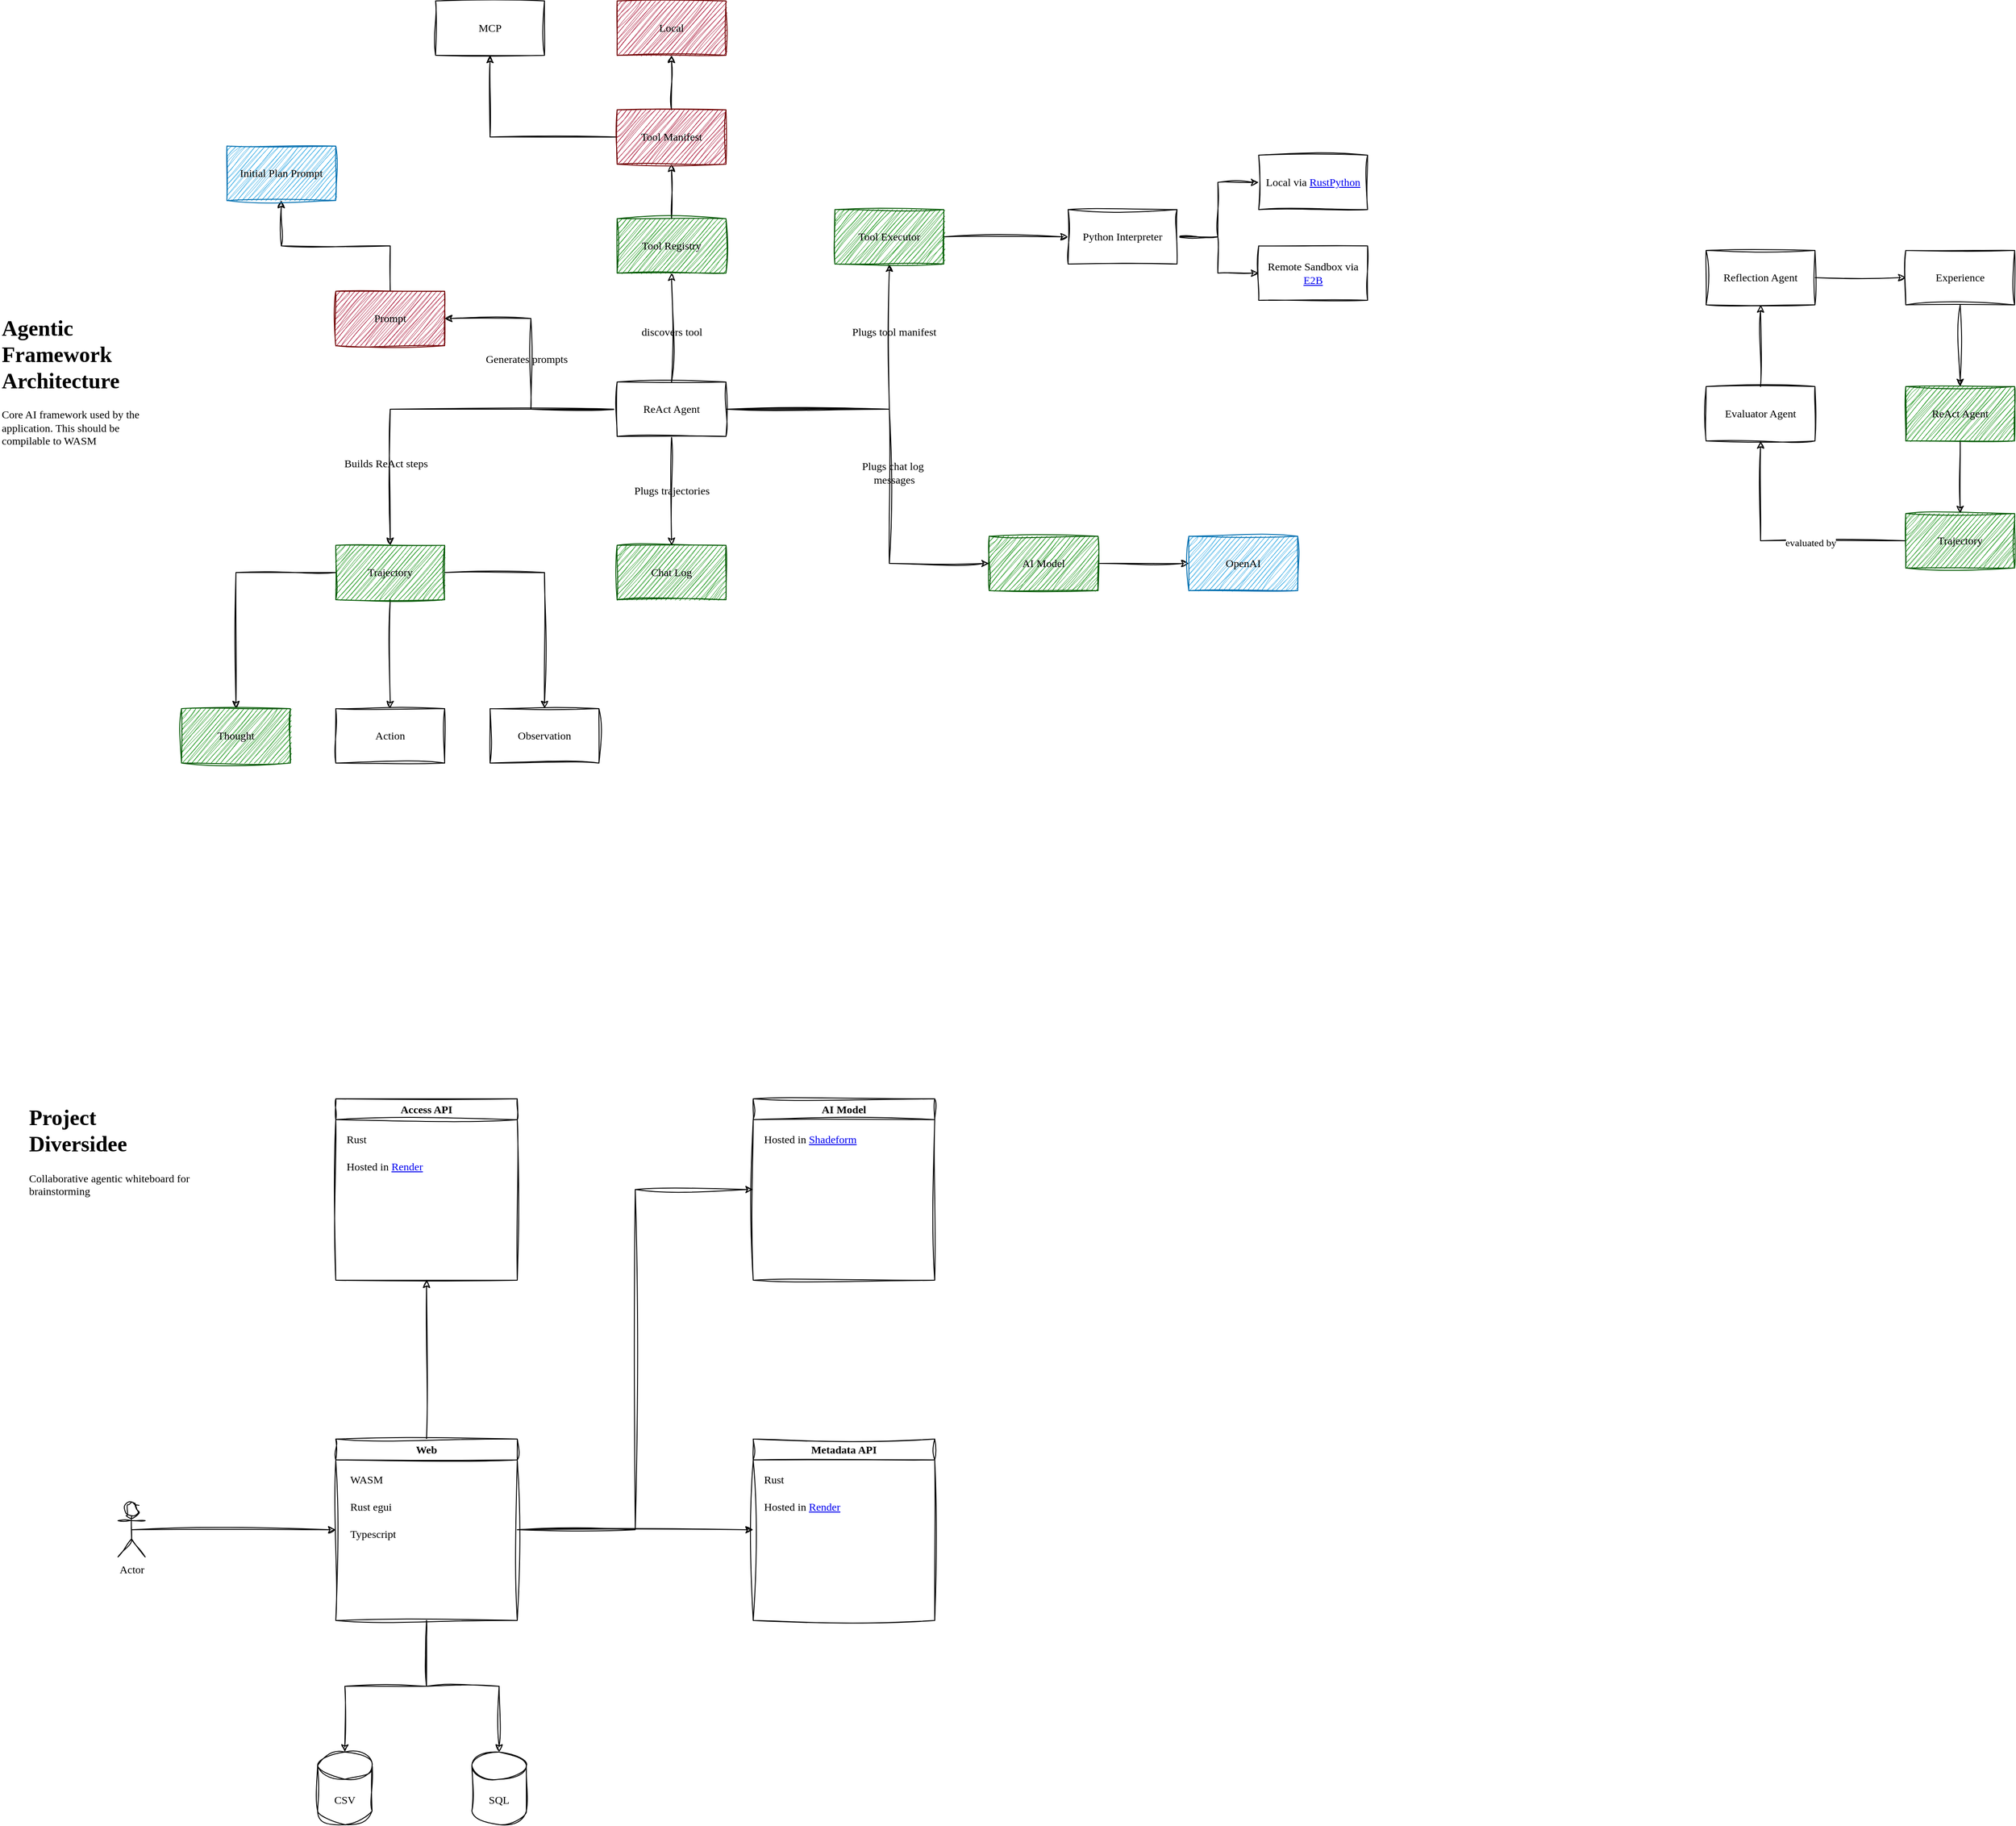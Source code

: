 <mxfile version="26.2.13">
  <diagram name="Page-1" id="1zRJLSlK9O9VwF11buNt">
    <mxGraphModel dx="2852" dy="4602" grid="1" gridSize="10" guides="1" tooltips="1" connect="1" arrows="1" fold="1" page="1" pageScale="1" pageWidth="827" pageHeight="1169" background="light-dark(#FFFFFF,#000013)" math="0" shadow="0">
      <root>
        <mxCell id="0" />
        <mxCell id="1" parent="0" />
        <mxCell id="L32WXC0NY1erCqeWQL-x-5" value="&lt;h1 style=&quot;margin-top: 0px;&quot;&gt;Project Diversidee&lt;/h1&gt;&lt;div&gt;Collaborative agentic whiteboard for brainstorming&lt;/div&gt;" style="text;html=1;whiteSpace=wrap;overflow=hidden;rounded=0;sketch=1;curveFitting=1;jiggle=2;fontFamily=Architects Daughter;" parent="1" vertex="1">
          <mxGeometry x="-650" y="-1230" width="180" height="160" as="geometry" />
        </mxCell>
        <mxCell id="4n4uy_Xmut1KvOGuec40-1" style="edgeStyle=orthogonalEdgeStyle;rounded=0;orthogonalLoop=1;jettySize=auto;html=1;exitX=0.5;exitY=0.5;exitDx=0;exitDy=0;exitPerimeter=0;entryX=0;entryY=0.5;entryDx=0;entryDy=0;sketch=1;curveFitting=1;jiggle=2;fontFamily=Architects Daughter;" parent="1" source="4n4uy_Xmut1KvOGuec40-2" target="4n4uy_Xmut1KvOGuec40-3" edge="1">
          <mxGeometry relative="1" as="geometry" />
        </mxCell>
        <mxCell id="4n4uy_Xmut1KvOGuec40-2" value="Actor" style="shape=umlActor;verticalLabelPosition=bottom;verticalAlign=top;html=1;outlineConnect=0;sketch=1;curveFitting=1;jiggle=2;fontFamily=Architects Daughter;" parent="1" vertex="1">
          <mxGeometry x="-550" y="-785" width="30" height="60" as="geometry" />
        </mxCell>
        <mxCell id="4n4uy_Xmut1KvOGuec40-11" style="edgeStyle=orthogonalEdgeStyle;rounded=0;orthogonalLoop=1;jettySize=auto;html=1;entryX=0;entryY=0.5;entryDx=0;entryDy=0;sketch=1;curveFitting=1;jiggle=2;fontFamily=Architects Daughter;" parent="1" source="4n4uy_Xmut1KvOGuec40-3" target="4n4uy_Xmut1KvOGuec40-7" edge="1">
          <mxGeometry relative="1" as="geometry" />
        </mxCell>
        <mxCell id="4n4uy_Xmut1KvOGuec40-15" style="edgeStyle=orthogonalEdgeStyle;rounded=0;orthogonalLoop=1;jettySize=auto;html=1;entryX=0;entryY=0.5;entryDx=0;entryDy=0;sketch=1;curveFitting=1;jiggle=2;fontFamily=Architects Daughter;" parent="1" source="4n4uy_Xmut1KvOGuec40-3" target="4n4uy_Xmut1KvOGuec40-12" edge="1">
          <mxGeometry relative="1" as="geometry" />
        </mxCell>
        <mxCell id="4n4uy_Xmut1KvOGuec40-19" style="edgeStyle=orthogonalEdgeStyle;rounded=0;orthogonalLoop=1;jettySize=auto;html=1;entryX=0.5;entryY=1;entryDx=0;entryDy=0;sketch=1;curveFitting=1;jiggle=2;fontFamily=Architects Daughter;" parent="1" source="4n4uy_Xmut1KvOGuec40-3" target="4n4uy_Xmut1KvOGuec40-16" edge="1">
          <mxGeometry relative="1" as="geometry" />
        </mxCell>
        <mxCell id="4n4uy_Xmut1KvOGuec40-27" style="edgeStyle=orthogonalEdgeStyle;rounded=0;orthogonalLoop=1;jettySize=auto;html=1;sketch=1;curveFitting=1;jiggle=2;fontFamily=Architects Daughter;" parent="1" source="4n4uy_Xmut1KvOGuec40-3" target="4n4uy_Xmut1KvOGuec40-24" edge="1">
          <mxGeometry relative="1" as="geometry" />
        </mxCell>
        <mxCell id="4n4uy_Xmut1KvOGuec40-3" value="Web" style="swimlane;whiteSpace=wrap;html=1;startSize=23;sketch=1;curveFitting=1;jiggle=2;fontFamily=Architects Daughter;" parent="1" vertex="1">
          <mxGeometry x="-310" y="-855" width="200" height="200" as="geometry" />
        </mxCell>
        <mxCell id="4n4uy_Xmut1KvOGuec40-4" value="WASM" style="text;strokeColor=none;fillColor=none;align=left;verticalAlign=middle;spacingLeft=4;spacingRight=4;overflow=hidden;points=[[0,0.5],[1,0.5]];portConstraint=eastwest;rotatable=0;whiteSpace=wrap;html=1;sketch=1;curveFitting=1;jiggle=2;fontFamily=Architects Daughter;" parent="4n4uy_Xmut1KvOGuec40-3" vertex="1">
          <mxGeometry x="10" y="30" width="80" height="30" as="geometry" />
        </mxCell>
        <mxCell id="4n4uy_Xmut1KvOGuec40-5" value="Rust egui" style="text;strokeColor=none;fillColor=none;align=left;verticalAlign=middle;spacingLeft=4;spacingRight=4;overflow=hidden;points=[[0,0.5],[1,0.5]];portConstraint=eastwest;rotatable=0;whiteSpace=wrap;html=1;sketch=1;curveFitting=1;jiggle=2;fontFamily=Architects Daughter;" parent="4n4uy_Xmut1KvOGuec40-3" vertex="1">
          <mxGeometry x="10" y="60" width="80" height="30" as="geometry" />
        </mxCell>
        <mxCell id="4n4uy_Xmut1KvOGuec40-6" value="Typescript" style="text;strokeColor=none;fillColor=none;align=left;verticalAlign=middle;spacingLeft=4;spacingRight=4;overflow=hidden;points=[[0,0.5],[1,0.5]];portConstraint=eastwest;rotatable=0;whiteSpace=wrap;html=1;sketch=1;curveFitting=1;jiggle=2;fontFamily=Architects Daughter;" parent="4n4uy_Xmut1KvOGuec40-3" vertex="1">
          <mxGeometry x="10" y="90" width="80" height="30" as="geometry" />
        </mxCell>
        <mxCell id="4n4uy_Xmut1KvOGuec40-7" value="Metadata API" style="swimlane;whiteSpace=wrap;html=1;sketch=1;curveFitting=1;jiggle=2;fontFamily=Architects Daughter;" parent="1" vertex="1">
          <mxGeometry x="150" y="-855" width="200" height="200" as="geometry" />
        </mxCell>
        <mxCell id="4n4uy_Xmut1KvOGuec40-8" value="Rust" style="text;html=1;align=left;verticalAlign=middle;whiteSpace=wrap;rounded=0;sketch=1;curveFitting=1;jiggle=2;fontFamily=Architects Daughter;" parent="4n4uy_Xmut1KvOGuec40-7" vertex="1">
          <mxGeometry x="10" y="30" width="60" height="30" as="geometry" />
        </mxCell>
        <mxCell id="4n4uy_Xmut1KvOGuec40-9" value="Hosted in &lt;a href=&quot;https://render.com/&quot;&gt;Render&lt;/a&gt;" style="text;html=1;align=left;verticalAlign=middle;whiteSpace=wrap;rounded=0;sketch=1;curveFitting=1;jiggle=2;fontFamily=Architects Daughter;" parent="4n4uy_Xmut1KvOGuec40-7" vertex="1">
          <mxGeometry x="10" y="60" width="130" height="30" as="geometry" />
        </mxCell>
        <mxCell id="4n4uy_Xmut1KvOGuec40-12" value="AI Model" style="swimlane;whiteSpace=wrap;html=1;sketch=1;curveFitting=1;jiggle=2;fontFamily=Architects Daughter;" parent="1" vertex="1">
          <mxGeometry x="150" y="-1230" width="200" height="200" as="geometry" />
        </mxCell>
        <mxCell id="4n4uy_Xmut1KvOGuec40-14" value="Hosted in &lt;a href=&quot;https://docs.shadeform.ai/getting-started/introduction&quot;&gt;Shadeform&lt;/a&gt;" style="text;html=1;align=left;verticalAlign=middle;whiteSpace=wrap;rounded=0;sketch=1;curveFitting=1;jiggle=2;fontFamily=Architects Daughter;" parent="4n4uy_Xmut1KvOGuec40-12" vertex="1">
          <mxGeometry x="10" y="30" width="130" height="30" as="geometry" />
        </mxCell>
        <mxCell id="4n4uy_Xmut1KvOGuec40-16" value="Access API" style="swimlane;whiteSpace=wrap;html=1;sketch=1;curveFitting=1;jiggle=2;fontFamily=Architects Daughter;" parent="1" vertex="1">
          <mxGeometry x="-310" y="-1230" width="200" height="200" as="geometry" />
        </mxCell>
        <mxCell id="4n4uy_Xmut1KvOGuec40-17" value="Rust" style="text;html=1;align=left;verticalAlign=middle;whiteSpace=wrap;rounded=0;sketch=1;curveFitting=1;jiggle=2;fontFamily=Architects Daughter;" parent="4n4uy_Xmut1KvOGuec40-16" vertex="1">
          <mxGeometry x="10" y="30" width="60" height="30" as="geometry" />
        </mxCell>
        <mxCell id="4n4uy_Xmut1KvOGuec40-18" value="Hosted in &lt;a href=&quot;https://render.com/&quot;&gt;Render&lt;/a&gt;" style="text;html=1;align=left;verticalAlign=middle;whiteSpace=wrap;rounded=0;sketch=1;curveFitting=1;jiggle=2;fontFamily=Architects Daughter;" parent="4n4uy_Xmut1KvOGuec40-16" vertex="1">
          <mxGeometry x="10" y="60" width="130" height="30" as="geometry" />
        </mxCell>
        <mxCell id="4n4uy_Xmut1KvOGuec40-23" value="CSV" style="shape=cylinder3;whiteSpace=wrap;html=1;boundedLbl=1;backgroundOutline=1;size=15;sketch=1;curveFitting=1;jiggle=2;fontFamily=Architects Daughter;" parent="1" vertex="1">
          <mxGeometry x="-330" y="-510" width="60" height="80" as="geometry" />
        </mxCell>
        <mxCell id="4n4uy_Xmut1KvOGuec40-24" value="SQL" style="shape=cylinder3;whiteSpace=wrap;html=1;boundedLbl=1;backgroundOutline=1;size=15;sketch=1;curveFitting=1;jiggle=2;fontFamily=Architects Daughter;" parent="1" vertex="1">
          <mxGeometry x="-160" y="-510" width="60" height="80" as="geometry" />
        </mxCell>
        <mxCell id="4n4uy_Xmut1KvOGuec40-26" style="edgeStyle=orthogonalEdgeStyle;rounded=0;orthogonalLoop=1;jettySize=auto;html=1;entryX=0.5;entryY=0;entryDx=0;entryDy=0;entryPerimeter=0;sketch=1;curveFitting=1;jiggle=2;fontFamily=Architects Daughter;" parent="1" source="4n4uy_Xmut1KvOGuec40-3" target="4n4uy_Xmut1KvOGuec40-23" edge="1">
          <mxGeometry relative="1" as="geometry" />
        </mxCell>
        <mxCell id="rlKG2ESJXUNig4wM9NV4-2" value="&lt;h1 style=&quot;margin-top: 0px;&quot;&gt;Agentic Framework Architecture&lt;/h1&gt;&lt;p&gt;Core AI framework used by the application. This should be compilable to WASM&lt;/p&gt;" style="text;html=1;whiteSpace=wrap;overflow=hidden;rounded=0;sketch=1;curveFitting=1;jiggle=2;fontColor=light-dark(#000000,#FFFFFF);fontFamily=Architects Daughter;" parent="1" vertex="1">
          <mxGeometry x="-680" y="-2100" width="180" height="160" as="geometry" />
        </mxCell>
        <mxCell id="rlKG2ESJXUNig4wM9NV4-23" style="edgeStyle=orthogonalEdgeStyle;rounded=0;orthogonalLoop=1;jettySize=auto;html=1;entryX=0.5;entryY=1;entryDx=0;entryDy=0;sketch=1;curveFitting=1;jiggle=2;fontColor=light-dark(#000000,#FFFFFF);fontFamily=Architects Daughter;" parent="1" source="rlKG2ESJXUNig4wM9NV4-3" target="rlKG2ESJXUNig4wM9NV4-22" edge="1">
          <mxGeometry relative="1" as="geometry" />
        </mxCell>
        <mxCell id="rlKG2ESJXUNig4wM9NV4-3" value="Prompt" style="rounded=0;whiteSpace=wrap;html=1;fillColor=#a20025;fontColor=light-dark(#000000,#FFFFFF);strokeColor=#6F0000;sketch=1;curveFitting=1;jiggle=2;fontFamily=Architects Daughter;" parent="1" vertex="1">
          <mxGeometry x="-310" y="-2120" width="120" height="60" as="geometry" />
        </mxCell>
        <mxCell id="rlKG2ESJXUNig4wM9NV4-16" style="edgeStyle=orthogonalEdgeStyle;rounded=0;orthogonalLoop=1;jettySize=auto;html=1;entryX=0.5;entryY=0;entryDx=0;entryDy=0;sketch=1;curveFitting=1;jiggle=2;fontColor=light-dark(#000000,#FFFFFF);fontFamily=Architects Daughter;" parent="1" source="rlKG2ESJXUNig4wM9NV4-4" target="rlKG2ESJXUNig4wM9NV4-5" edge="1">
          <mxGeometry relative="1" as="geometry" />
        </mxCell>
        <mxCell id="rlKG2ESJXUNig4wM9NV4-17" style="edgeStyle=orthogonalEdgeStyle;rounded=0;orthogonalLoop=1;jettySize=auto;html=1;entryX=0.5;entryY=0;entryDx=0;entryDy=0;sketch=1;curveFitting=1;jiggle=2;fontColor=light-dark(#000000,#FFFFFF);fontFamily=Architects Daughter;" parent="1" source="rlKG2ESJXUNig4wM9NV4-4" target="rlKG2ESJXUNig4wM9NV4-6" edge="1">
          <mxGeometry relative="1" as="geometry" />
        </mxCell>
        <mxCell id="rlKG2ESJXUNig4wM9NV4-18" style="edgeStyle=orthogonalEdgeStyle;rounded=0;orthogonalLoop=1;jettySize=auto;html=1;sketch=1;curveFitting=1;jiggle=2;fontColor=light-dark(#000000,#FFFFFF);fontFamily=Architects Daughter;" parent="1" source="rlKG2ESJXUNig4wM9NV4-4" target="rlKG2ESJXUNig4wM9NV4-7" edge="1">
          <mxGeometry relative="1" as="geometry" />
        </mxCell>
        <mxCell id="rlKG2ESJXUNig4wM9NV4-4" value="Trajectory" style="rounded=0;whiteSpace=wrap;html=1;fillColor=#008a00;fontColor=light-dark(#000000,#FFFFFF);strokeColor=#005700;sketch=1;curveFitting=1;jiggle=2;fontFamily=Architects Daughter;" parent="1" vertex="1">
          <mxGeometry x="-310" y="-1840" width="120" height="60" as="geometry" />
        </mxCell>
        <mxCell id="rlKG2ESJXUNig4wM9NV4-5" value="Thought" style="rounded=0;whiteSpace=wrap;html=1;fillColor=#008a00;fontColor=light-dark(#000000,#FFFFFF);strokeColor=#005700;sketch=1;curveFitting=1;jiggle=2;fontFamily=Architects Daughter;" parent="1" vertex="1">
          <mxGeometry x="-480" y="-1660" width="120" height="60" as="geometry" />
        </mxCell>
        <mxCell id="rlKG2ESJXUNig4wM9NV4-6" value="Action" style="rounded=0;whiteSpace=wrap;html=1;sketch=1;curveFitting=1;jiggle=2;fontColor=light-dark(#000000,#FFFFFF);fontFamily=Architects Daughter;" parent="1" vertex="1">
          <mxGeometry x="-310" y="-1660" width="120" height="60" as="geometry" />
        </mxCell>
        <mxCell id="rlKG2ESJXUNig4wM9NV4-7" value="Observation" style="rounded=0;whiteSpace=wrap;html=1;sketch=1;curveFitting=1;jiggle=2;fontColor=light-dark(#000000,#FFFFFF);fontFamily=Architects Daughter;" parent="1" vertex="1">
          <mxGeometry x="-140" y="-1660" width="120" height="60" as="geometry" />
        </mxCell>
        <mxCell id="rlKG2ESJXUNig4wM9NV4-8" value="Chat Log" style="rounded=0;whiteSpace=wrap;html=1;fillColor=#008a00;fontColor=light-dark(#000000,#FFFFFF);strokeColor=#005700;sketch=1;curveFitting=1;jiggle=2;fontFamily=Architects Daughter;" parent="1" vertex="1">
          <mxGeometry y="-1840" width="120" height="60" as="geometry" />
        </mxCell>
        <mxCell id="SeM-uGPh1sGq0agmJ66C-21" style="edgeStyle=orthogonalEdgeStyle;rounded=0;orthogonalLoop=1;jettySize=auto;html=1;entryX=0;entryY=0.5;entryDx=0;entryDy=0;sketch=1;curveFitting=1;jiggle=2;fontColor=light-dark(#000000,#FFFFFF);fontFamily=Architects Daughter;" edge="1" parent="1" source="rlKG2ESJXUNig4wM9NV4-9" target="SeM-uGPh1sGq0agmJ66C-20">
          <mxGeometry relative="1" as="geometry" />
        </mxCell>
        <mxCell id="rlKG2ESJXUNig4wM9NV4-9" value="AI Model" style="rounded=0;whiteSpace=wrap;html=1;fillColor=#008a00;strokeColor=#005700;fontColor=light-dark(#000000,#FFFFFF);sketch=1;curveFitting=1;jiggle=2;fontFamily=Architects Daughter;" parent="1" vertex="1">
          <mxGeometry x="410" y="-1850" width="120" height="60" as="geometry" />
        </mxCell>
        <mxCell id="rlKG2ESJXUNig4wM9NV4-11" style="edgeStyle=orthogonalEdgeStyle;rounded=0;orthogonalLoop=1;jettySize=auto;html=1;entryX=0;entryY=0.5;entryDx=0;entryDy=0;exitX=1;exitY=0.5;exitDx=0;exitDy=0;sketch=1;curveFitting=1;jiggle=2;fontColor=light-dark(#000000,#FFFFFF);fontFamily=Architects Daughter;" parent="1" source="rlKG2ESJXUNig4wM9NV4-10" target="rlKG2ESJXUNig4wM9NV4-9" edge="1">
          <mxGeometry relative="1" as="geometry">
            <mxPoint x="300" y="-1750" as="sourcePoint" />
            <Array as="points">
              <mxPoint x="300" y="-1990" />
              <mxPoint x="300" y="-1820" />
            </Array>
          </mxGeometry>
        </mxCell>
        <mxCell id="rlKG2ESJXUNig4wM9NV4-12" style="edgeStyle=orthogonalEdgeStyle;rounded=0;orthogonalLoop=1;jettySize=auto;html=1;entryX=1;entryY=0.5;entryDx=0;entryDy=0;sketch=1;curveFitting=1;jiggle=2;fontColor=light-dark(#000000,#FFFFFF);fontFamily=Architects Daughter;" parent="1" source="rlKG2ESJXUNig4wM9NV4-10" target="rlKG2ESJXUNig4wM9NV4-3" edge="1">
          <mxGeometry relative="1" as="geometry" />
        </mxCell>
        <mxCell id="rlKG2ESJXUNig4wM9NV4-14" style="edgeStyle=orthogonalEdgeStyle;rounded=0;orthogonalLoop=1;jettySize=auto;html=1;entryX=0.5;entryY=0;entryDx=0;entryDy=0;sketch=1;curveFitting=1;jiggle=2;fontColor=light-dark(#000000,#FFFFFF);fontFamily=Architects Daughter;" parent="1" source="rlKG2ESJXUNig4wM9NV4-10" target="rlKG2ESJXUNig4wM9NV4-4" edge="1">
          <mxGeometry relative="1" as="geometry" />
        </mxCell>
        <mxCell id="rlKG2ESJXUNig4wM9NV4-19" style="edgeStyle=orthogonalEdgeStyle;rounded=0;orthogonalLoop=1;jettySize=auto;html=1;sketch=1;curveFitting=1;jiggle=2;fontColor=light-dark(#000000,#FFFFFF);fontFamily=Architects Daughter;" parent="1" source="rlKG2ESJXUNig4wM9NV4-10" target="rlKG2ESJXUNig4wM9NV4-8" edge="1">
          <mxGeometry relative="1" as="geometry" />
        </mxCell>
        <mxCell id="rlKG2ESJXUNig4wM9NV4-25" style="edgeStyle=orthogonalEdgeStyle;rounded=0;orthogonalLoop=1;jettySize=auto;html=1;entryX=0.5;entryY=1;entryDx=0;entryDy=0;sketch=1;curveFitting=1;jiggle=2;fontColor=light-dark(#000000,#FFFFFF);fontFamily=Architects Daughter;" parent="1" source="rlKG2ESJXUNig4wM9NV4-10" target="rlKG2ESJXUNig4wM9NV4-24" edge="1">
          <mxGeometry relative="1" as="geometry" />
        </mxCell>
        <mxCell id="rlKG2ESJXUNig4wM9NV4-33" style="edgeStyle=orthogonalEdgeStyle;rounded=0;orthogonalLoop=1;jettySize=auto;html=1;entryX=0;entryY=0.5;entryDx=0;entryDy=0;exitX=1;exitY=0.5;exitDx=0;exitDy=0;sketch=1;curveFitting=1;jiggle=2;fontColor=light-dark(#000000,#FFFFFF);fontFamily=Architects Daughter;" parent="1" source="SeM-uGPh1sGq0agmJ66C-22" target="rlKG2ESJXUNig4wM9NV4-32" edge="1">
          <mxGeometry relative="1" as="geometry">
            <mxPoint x="457" y="-2090" as="sourcePoint" />
          </mxGeometry>
        </mxCell>
        <mxCell id="SeM-uGPh1sGq0agmJ66C-23" style="edgeStyle=orthogonalEdgeStyle;rounded=0;orthogonalLoop=1;jettySize=auto;html=1;sketch=1;curveFitting=1;jiggle=2;fontColor=light-dark(#000000,#FFFFFF);fontFamily=Architects Daughter;" edge="1" parent="1" source="rlKG2ESJXUNig4wM9NV4-10" target="SeM-uGPh1sGq0agmJ66C-22">
          <mxGeometry relative="1" as="geometry" />
        </mxCell>
        <mxCell id="rlKG2ESJXUNig4wM9NV4-10" value="ReAct Agent" style="rounded=0;whiteSpace=wrap;html=1;sketch=1;curveFitting=1;jiggle=2;fontColor=light-dark(#000000,#FFFFFF);fontFamily=Architects Daughter;" parent="1" vertex="1">
          <mxGeometry y="-2020" width="120" height="60" as="geometry" />
        </mxCell>
        <mxCell id="rlKG2ESJXUNig4wM9NV4-22" value="Initial Plan Prompt" style="rounded=0;whiteSpace=wrap;html=1;fillColor=#1ba1e2;fontColor=light-dark(#000000,#FFFFFF);strokeColor=#006EAF;sketch=1;curveFitting=1;jiggle=2;fontFamily=Architects Daughter;" parent="1" vertex="1">
          <mxGeometry x="-430" y="-2280" width="120" height="60" as="geometry" />
        </mxCell>
        <mxCell id="rlKG2ESJXUNig4wM9NV4-31" style="edgeStyle=orthogonalEdgeStyle;rounded=0;orthogonalLoop=1;jettySize=auto;html=1;entryX=0.5;entryY=1;entryDx=0;entryDy=0;sketch=1;curveFitting=1;jiggle=2;fontColor=light-dark(#000000,#FFFFFF);fontFamily=Architects Daughter;" parent="1" source="rlKG2ESJXUNig4wM9NV4-24" target="rlKG2ESJXUNig4wM9NV4-27" edge="1">
          <mxGeometry relative="1" as="geometry" />
        </mxCell>
        <mxCell id="qQdtii2WWpq1Cb_gpNGZ-2" style="edgeStyle=orthogonalEdgeStyle;rounded=0;orthogonalLoop=1;jettySize=auto;html=1;entryX=0.5;entryY=1;entryDx=0;entryDy=0;exitX=0;exitY=0.5;exitDx=0;exitDy=0;sketch=1;curveFitting=1;jiggle=2;fontColor=light-dark(#000000,#FFFFFF);fontFamily=Architects Daughter;" parent="1" source="rlKG2ESJXUNig4wM9NV4-27" target="qQdtii2WWpq1Cb_gpNGZ-1" edge="1">
          <mxGeometry relative="1" as="geometry" />
        </mxCell>
        <mxCell id="rlKG2ESJXUNig4wM9NV4-24" value="Tool Registry" style="rounded=0;whiteSpace=wrap;html=1;fillColor=#008a00;fontColor=light-dark(#000000,#FFFFFF);strokeColor=#005700;sketch=1;curveFitting=1;jiggle=2;fontFamily=Architects Daughter;" parent="1" vertex="1">
          <mxGeometry y="-2200" width="120" height="60" as="geometry" />
        </mxCell>
        <mxCell id="qQdtii2WWpq1Cb_gpNGZ-4" style="edgeStyle=orthogonalEdgeStyle;rounded=0;orthogonalLoop=1;jettySize=auto;html=1;entryX=0.5;entryY=1;entryDx=0;entryDy=0;sketch=1;curveFitting=1;jiggle=2;fontColor=light-dark(#000000,#FFFFFF);fontFamily=Architects Daughter;" parent="1" source="rlKG2ESJXUNig4wM9NV4-27" target="qQdtii2WWpq1Cb_gpNGZ-3" edge="1">
          <mxGeometry relative="1" as="geometry" />
        </mxCell>
        <mxCell id="rlKG2ESJXUNig4wM9NV4-27" value="Tool Manifest" style="rounded=0;whiteSpace=wrap;html=1;fillColor=#a20025;fontColor=light-dark(#000000,#FFFFFF);strokeColor=#6F0000;sketch=1;curveFitting=1;jiggle=2;fontFamily=Architects Daughter;" parent="1" vertex="1">
          <mxGeometry y="-2320" width="120" height="60" as="geometry" />
        </mxCell>
        <mxCell id="SeM-uGPh1sGq0agmJ66C-2" style="edgeStyle=orthogonalEdgeStyle;rounded=0;orthogonalLoop=1;jettySize=auto;html=1;sketch=1;curveFitting=1;jiggle=2;fontColor=light-dark(#000000,#FFFFFF);fontFamily=Architects Daughter;" edge="1" parent="1" source="rlKG2ESJXUNig4wM9NV4-32" target="SeM-uGPh1sGq0agmJ66C-1">
          <mxGeometry relative="1" as="geometry" />
        </mxCell>
        <mxCell id="SeM-uGPh1sGq0agmJ66C-6" style="edgeStyle=orthogonalEdgeStyle;rounded=0;orthogonalLoop=1;jettySize=auto;html=1;entryX=0;entryY=0.5;entryDx=0;entryDy=0;sketch=1;curveFitting=1;jiggle=2;fontColor=light-dark(#000000,#FFFFFF);fontFamily=Architects Daughter;" edge="1" parent="1" source="rlKG2ESJXUNig4wM9NV4-32" target="SeM-uGPh1sGq0agmJ66C-4">
          <mxGeometry relative="1" as="geometry" />
        </mxCell>
        <mxCell id="rlKG2ESJXUNig4wM9NV4-32" value="Python Interpreter" style="rounded=0;whiteSpace=wrap;html=1;sketch=1;curveFitting=1;jiggle=2;fontColor=light-dark(#000000,#FFFFFF);fontFamily=Architects Daughter;" parent="1" vertex="1">
          <mxGeometry x="497" y="-2210" width="120" height="60" as="geometry" />
        </mxCell>
        <mxCell id="qQdtii2WWpq1Cb_gpNGZ-1" value="MCP" style="rounded=0;whiteSpace=wrap;html=1;sketch=1;curveFitting=1;jiggle=2;fontColor=light-dark(#000000,#FFFFFF);fontFamily=Architects Daughter;" parent="1" vertex="1">
          <mxGeometry x="-200" y="-2440" width="120" height="60" as="geometry" />
        </mxCell>
        <mxCell id="qQdtii2WWpq1Cb_gpNGZ-3" value="Local" style="rounded=0;whiteSpace=wrap;html=1;fillColor=#a20025;strokeColor=#6F0000;fontColor=light-dark(#000000,#FFFFFF);sketch=1;curveFitting=1;jiggle=2;fontFamily=Architects Daughter;" parent="1" vertex="1">
          <mxGeometry y="-2440" width="120" height="60" as="geometry" />
        </mxCell>
        <mxCell id="SeM-uGPh1sGq0agmJ66C-1" value="Local via&amp;nbsp;&lt;a href=&quot;https://github.com/RustPython/RustPython&quot;&gt;RustPython&lt;/a&gt;" style="rounded=0;whiteSpace=wrap;html=1;sketch=1;curveFitting=1;jiggle=2;fontColor=light-dark(#000000,#FFFFFF);fontFamily=Architects Daughter;" vertex="1" parent="1">
          <mxGeometry x="707" y="-2270" width="120" height="60" as="geometry" />
        </mxCell>
        <mxCell id="SeM-uGPh1sGq0agmJ66C-4" value="Remote Sandbox via &lt;a href=&quot;https://e2b.dev/docs&quot;&gt;E2B&lt;/a&gt;" style="rounded=0;whiteSpace=wrap;html=1;sketch=1;curveFitting=1;jiggle=2;fontColor=light-dark(#000000,#FFFFFF);fontFamily=Architects Daughter;" vertex="1" parent="1">
          <mxGeometry x="707" y="-2170" width="120" height="60" as="geometry" />
        </mxCell>
        <mxCell id="SeM-uGPh1sGq0agmJ66C-11" style="edgeStyle=orthogonalEdgeStyle;rounded=0;orthogonalLoop=1;jettySize=auto;html=1;sketch=1;curveFitting=1;jiggle=2;fontColor=light-dark(#000000,#FFFFFF);fontFamily=Architects Daughter;" edge="1" parent="1" source="SeM-uGPh1sGq0agmJ66C-7" target="SeM-uGPh1sGq0agmJ66C-10">
          <mxGeometry relative="1" as="geometry" />
        </mxCell>
        <mxCell id="SeM-uGPh1sGq0agmJ66C-7" value="ReAct Agent" style="rounded=0;whiteSpace=wrap;html=1;fillColor=#008a00;fontColor=light-dark(#000000,#FFFFFF);strokeColor=#005700;sketch=1;curveFitting=1;jiggle=2;fontFamily=Architects Daughter;" vertex="1" parent="1">
          <mxGeometry x="1420" y="-2015" width="120" height="60" as="geometry" />
        </mxCell>
        <mxCell id="SeM-uGPh1sGq0agmJ66C-13" style="edgeStyle=orthogonalEdgeStyle;rounded=0;orthogonalLoop=1;jettySize=auto;html=1;entryX=0.5;entryY=1;entryDx=0;entryDy=0;sketch=1;curveFitting=1;jiggle=2;fontColor=light-dark(#000000,#FFFFFF);fontFamily=Architects Daughter;" edge="1" parent="1" source="SeM-uGPh1sGq0agmJ66C-8" target="SeM-uGPh1sGq0agmJ66C-9">
          <mxGeometry relative="1" as="geometry" />
        </mxCell>
        <mxCell id="SeM-uGPh1sGq0agmJ66C-8" value="Evaluator Agent" style="rounded=0;whiteSpace=wrap;html=1;sketch=1;curveFitting=1;jiggle=2;fontColor=light-dark(#000000,#FFFFFF);fontFamily=Architects Daughter;" vertex="1" parent="1">
          <mxGeometry x="1200" y="-2015" width="120" height="60" as="geometry" />
        </mxCell>
        <mxCell id="SeM-uGPh1sGq0agmJ66C-14" style="edgeStyle=orthogonalEdgeStyle;rounded=0;orthogonalLoop=1;jettySize=auto;html=1;entryX=0;entryY=0.5;entryDx=0;entryDy=0;sketch=1;curveFitting=1;jiggle=2;fontColor=light-dark(#000000,#FFFFFF);fontFamily=Architects Daughter;" edge="1" parent="1" source="SeM-uGPh1sGq0agmJ66C-9" target="SeM-uGPh1sGq0agmJ66C-15">
          <mxGeometry relative="1" as="geometry" />
        </mxCell>
        <mxCell id="SeM-uGPh1sGq0agmJ66C-9" value="Reflection Agent" style="rounded=0;whiteSpace=wrap;html=1;sketch=1;curveFitting=1;jiggle=2;fontColor=light-dark(#000000,#FFFFFF);fontFamily=Architects Daughter;" vertex="1" parent="1">
          <mxGeometry x="1200" y="-2165" width="120" height="60" as="geometry" />
        </mxCell>
        <mxCell id="SeM-uGPh1sGq0agmJ66C-12" style="edgeStyle=orthogonalEdgeStyle;rounded=0;orthogonalLoop=1;jettySize=auto;html=1;entryX=0.5;entryY=1;entryDx=0;entryDy=0;sketch=1;curveFitting=1;jiggle=2;fontColor=light-dark(#000000,#FFFFFF);fontFamily=Architects Daughter;" edge="1" parent="1" source="SeM-uGPh1sGq0agmJ66C-10" target="SeM-uGPh1sGq0agmJ66C-8">
          <mxGeometry relative="1" as="geometry" />
        </mxCell>
        <mxCell id="SeM-uGPh1sGq0agmJ66C-18" value="evaluated by" style="edgeLabel;html=1;align=center;verticalAlign=middle;resizable=0;points=[];sketch=1;curveFitting=1;jiggle=2;fontColor=light-dark(#000000,#FFFFFF);fontFamily=Architects Daughter;" vertex="1" connectable="0" parent="SeM-uGPh1sGq0agmJ66C-12">
          <mxGeometry x="-0.218" y="2" relative="1" as="geometry">
            <mxPoint as="offset" />
          </mxGeometry>
        </mxCell>
        <mxCell id="SeM-uGPh1sGq0agmJ66C-10" value="Trajectory" style="rounded=0;whiteSpace=wrap;html=1;fillColor=#008a00;fontColor=light-dark(#000000,#FFFFFF);strokeColor=#005700;sketch=1;curveFitting=1;jiggle=2;fontFamily=Architects Daughter;" vertex="1" parent="1">
          <mxGeometry x="1420" y="-1875" width="120" height="60" as="geometry" />
        </mxCell>
        <mxCell id="SeM-uGPh1sGq0agmJ66C-16" style="edgeStyle=orthogonalEdgeStyle;rounded=0;orthogonalLoop=1;jettySize=auto;html=1;sketch=1;curveFitting=1;jiggle=2;fontColor=light-dark(#000000,#FFFFFF);fontFamily=Architects Daughter;" edge="1" parent="1" source="SeM-uGPh1sGq0agmJ66C-15" target="SeM-uGPh1sGq0agmJ66C-7">
          <mxGeometry relative="1" as="geometry" />
        </mxCell>
        <mxCell id="SeM-uGPh1sGq0agmJ66C-15" value="Experience" style="rounded=0;whiteSpace=wrap;html=1;fillColor=none;sketch=1;curveFitting=1;jiggle=2;fontColor=light-dark(#000000,#FFFFFF);fontFamily=Architects Daughter;" vertex="1" parent="1">
          <mxGeometry x="1420" y="-2165" width="120" height="60" as="geometry" />
        </mxCell>
        <mxCell id="SeM-uGPh1sGq0agmJ66C-20" value="OpenAI" style="rounded=0;whiteSpace=wrap;html=1;fillColor=#1ba1e2;fontColor=light-dark(#000000,#FFFFFF);strokeColor=#006EAF;sketch=1;curveFitting=1;jiggle=2;fontFamily=Architects Daughter;" vertex="1" parent="1">
          <mxGeometry x="630" y="-1850" width="120" height="60" as="geometry" />
        </mxCell>
        <mxCell id="SeM-uGPh1sGq0agmJ66C-22" value="Tool Executor" style="rounded=0;whiteSpace=wrap;html=1;fillColor=#008a00;fontColor=light-dark(#000000,#FFFFFF);strokeColor=#005700;sketch=1;curveFitting=1;jiggle=2;fontFamily=Architects Daughter;" vertex="1" parent="1">
          <mxGeometry x="240" y="-2210" width="120" height="60" as="geometry" />
        </mxCell>
        <mxCell id="SeM-uGPh1sGq0agmJ66C-24" value="Plugs tool manifest" style="text;html=1;align=center;verticalAlign=middle;resizable=0;points=[];autosize=1;strokeColor=none;fillColor=none;fontFamily=Architects Daughter;" vertex="1" parent="1">
          <mxGeometry x="240" y="-2090" width="130" height="30" as="geometry" />
        </mxCell>
        <mxCell id="SeM-uGPh1sGq0agmJ66C-25" value="&lt;div&gt;Plugs chat log&amp;nbsp;&lt;/div&gt;&lt;div&gt;messages&lt;/div&gt;" style="text;html=1;align=center;verticalAlign=middle;resizable=0;points=[];autosize=1;strokeColor=none;fillColor=none;fontFamily=Architects Daughter;" vertex="1" parent="1">
          <mxGeometry x="250" y="-1940" width="110" height="40" as="geometry" />
        </mxCell>
        <mxCell id="SeM-uGPh1sGq0agmJ66C-27" value="&lt;div&gt;Plugs trajectories&lt;/div&gt;" style="text;html=1;align=center;verticalAlign=middle;resizable=0;points=[];autosize=1;strokeColor=none;fillColor=none;fontFamily=Architects Daughter;" vertex="1" parent="1">
          <mxGeometry y="-1915" width="120" height="30" as="geometry" />
        </mxCell>
        <mxCell id="SeM-uGPh1sGq0agmJ66C-28" value="&lt;div&gt;discovers tool&lt;/div&gt;" style="text;html=1;align=center;verticalAlign=middle;resizable=0;points=[];autosize=1;strokeColor=none;fillColor=none;fontFamily=Architects Daughter;" vertex="1" parent="1">
          <mxGeometry x="10" y="-2090" width="100" height="30" as="geometry" />
        </mxCell>
        <mxCell id="SeM-uGPh1sGq0agmJ66C-29" value="&lt;div&gt;Generates prompts&lt;/div&gt;" style="text;html=1;align=center;verticalAlign=middle;resizable=0;points=[];autosize=1;strokeColor=none;fillColor=none;fontFamily=Architects Daughter;" vertex="1" parent="1">
          <mxGeometry x="-165" y="-2060" width="130" height="30" as="geometry" />
        </mxCell>
        <mxCell id="SeM-uGPh1sGq0agmJ66C-30" value="&lt;div&gt;Builds ReAct steps&lt;/div&gt;" style="text;html=1;align=center;verticalAlign=middle;resizable=0;points=[];autosize=1;strokeColor=none;fillColor=none;fontFamily=Architects Daughter;" vertex="1" parent="1">
          <mxGeometry x="-320" y="-1945" width="130" height="30" as="geometry" />
        </mxCell>
      </root>
    </mxGraphModel>
  </diagram>
</mxfile>
